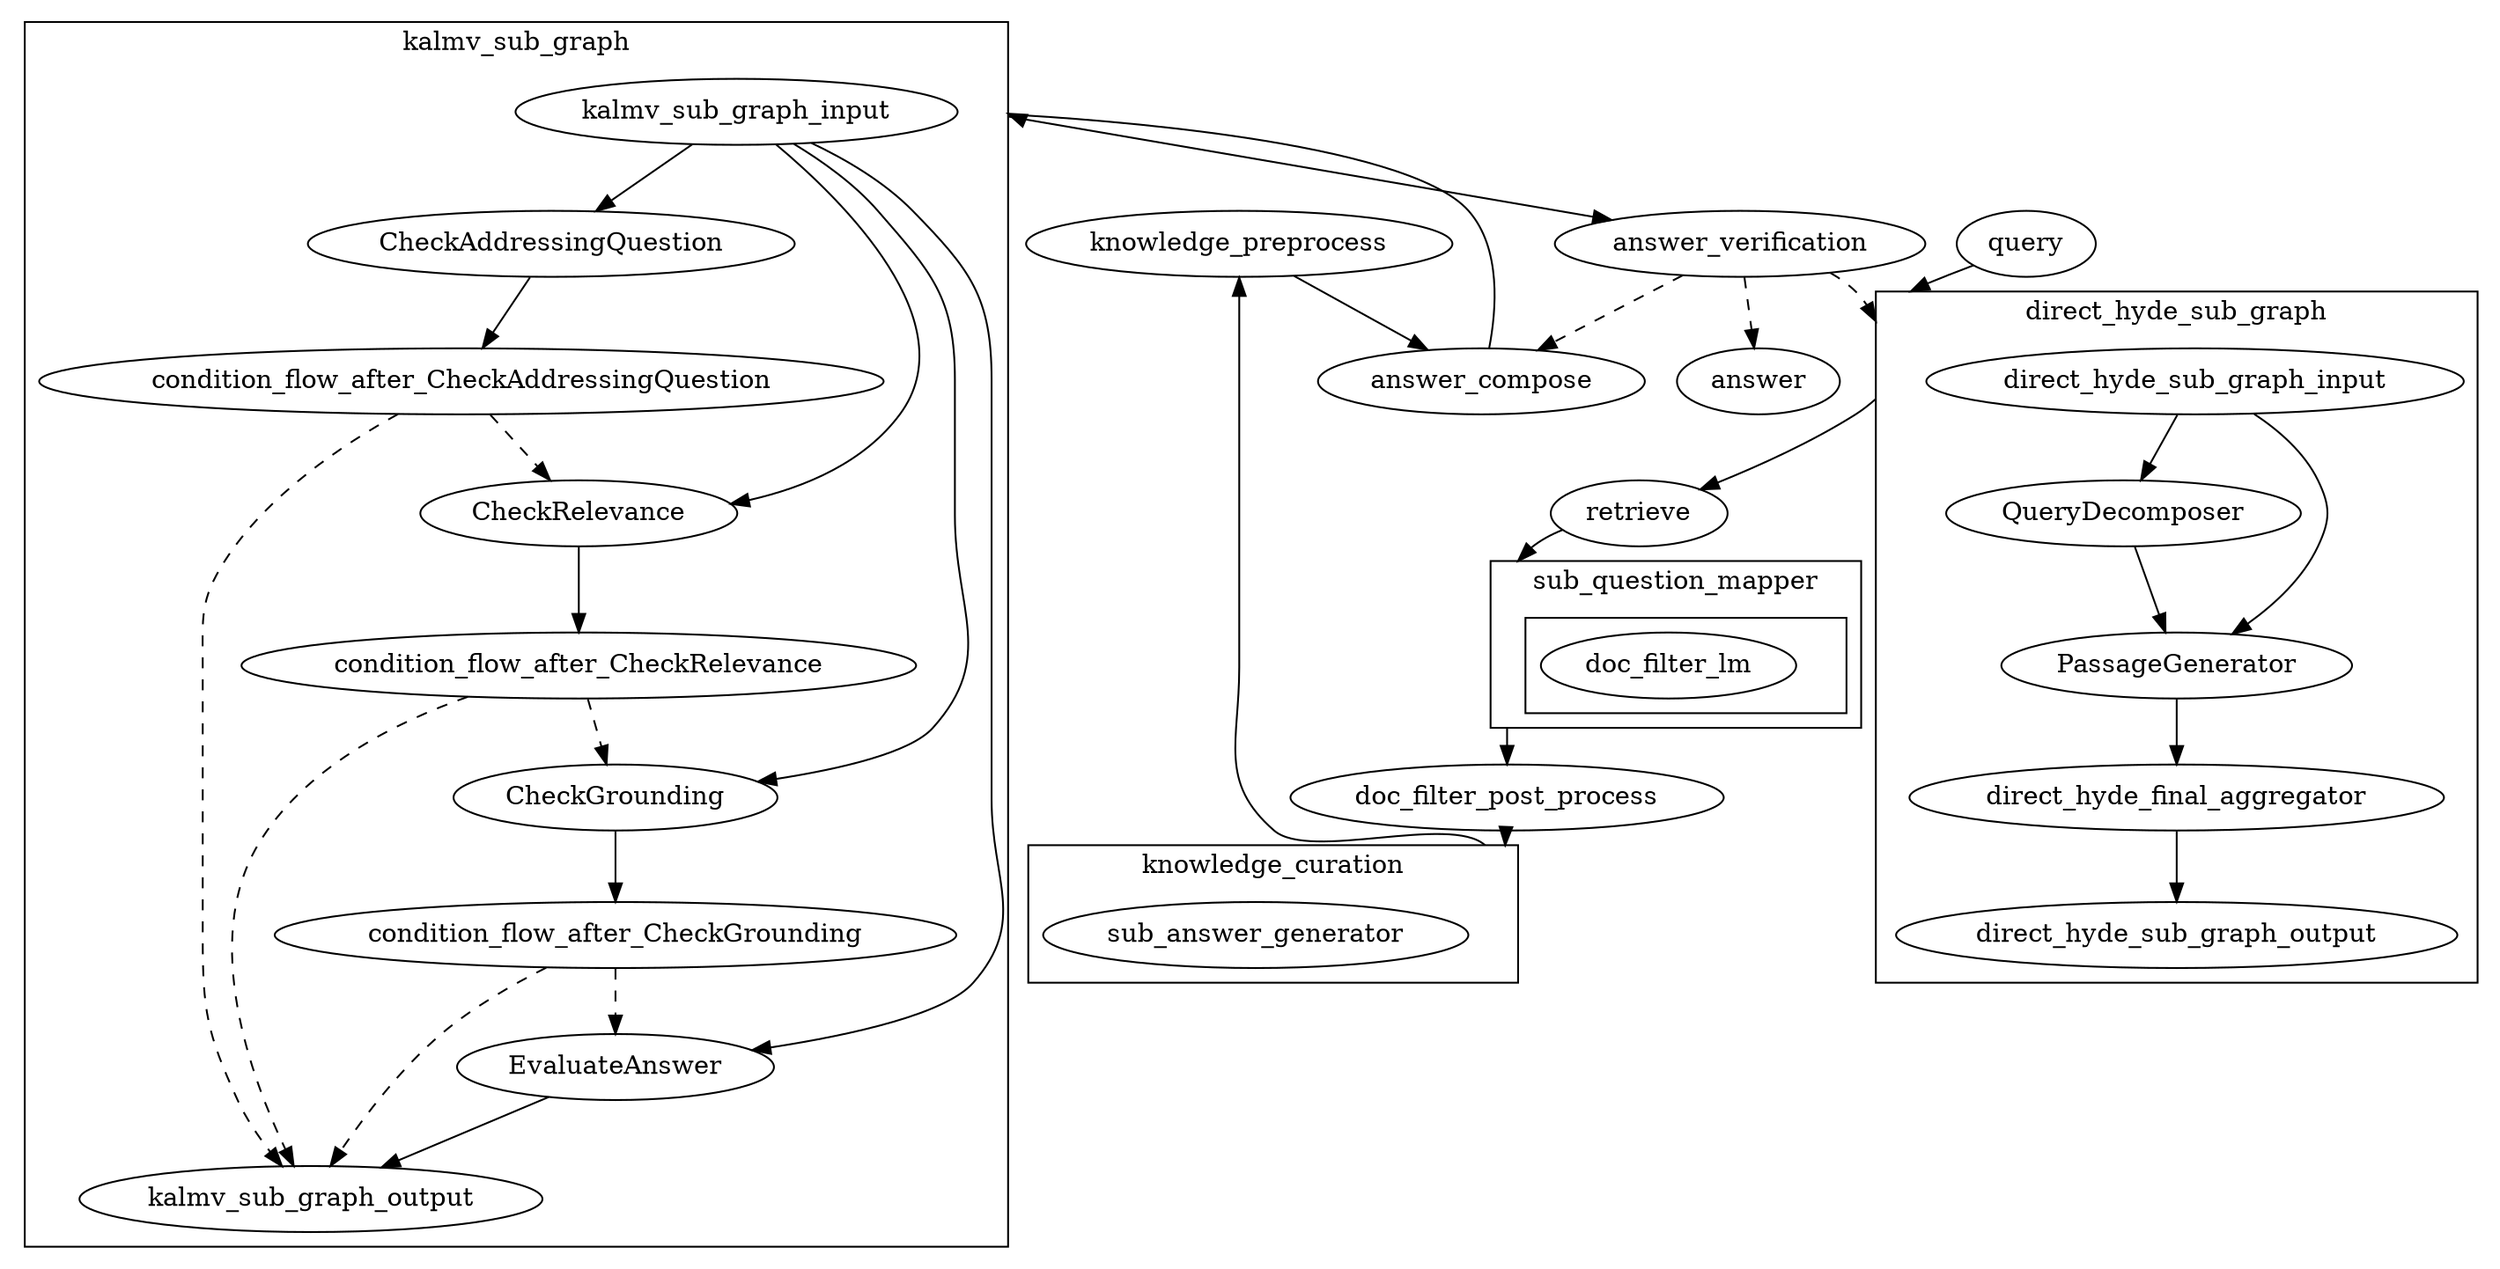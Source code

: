 digraph {
	compound=true
	_rag_cluster_ancor [fixedsize=true height=0 style=invis width=0]
	query -> _direct_hyde_sub_graph_cluster_ancor [lhead=cluster_direct_hyde_sub_graph]
	retrieve -> _sub_question_mapper_cluster_ancor [lhead=cluster_sub_question_mapper]
	_sub_question_mapper_cluster_ancor -> doc_filter_post_process [ltail=cluster_sub_question_mapper]
	doc_filter_post_process -> _knowledge_curation_cluster_ancor [lhead=cluster_knowledge_curation]
	_knowledge_curation_cluster_ancor -> knowledge_preprocess [ltail=cluster_knowledge_curation]
	knowledge_preprocess -> answer_compose
	answer_compose -> _kalmv_sub_graph_cluster_ancor [lhead=cluster_kalmv_sub_graph]
	_direct_hyde_sub_graph_cluster_ancor -> retrieve [ltail=cluster_direct_hyde_sub_graph]
	_kalmv_sub_graph_cluster_ancor -> answer_verification [ltail=cluster_kalmv_sub_graph]
	answer_verification -> _direct_hyde_sub_graph_cluster_ancor [lhead=cluster_direct_hyde_sub_graph style=dashed]
	answer_verification -> answer_compose [style=dashed]
	answer_verification -> answer [style=dashed]
	subgraph cluster_sub_question_mapper {
		_sub_question_mapper_cluster_ancor [fixedsize=true height=0 style=invis width=0]
		subgraph cluster_doc_mapper {
			_doc_mapper_cluster_ancor [fixedsize=true height=0 style=invis width=0]
			doc_filter_lm
		}
		label=sub_question_mapper
	}
	subgraph cluster_knowledge_curation {
		_knowledge_curation_cluster_ancor [fixedsize=true height=0 style=invis width=0]
		sub_answer_generator
		label=knowledge_curation
	}
	subgraph cluster_direct_hyde_sub_graph {
		_direct_hyde_sub_graph_cluster_ancor [fixedsize=true height=0 style=invis width=0]
		direct_hyde_final_aggregator -> direct_hyde_sub_graph_output
		direct_hyde_sub_graph_input -> QueryDecomposer
		direct_hyde_sub_graph_input -> PassageGenerator
		QueryDecomposer -> PassageGenerator
		PassageGenerator -> direct_hyde_final_aggregator
		label=direct_hyde_sub_graph
	}
	subgraph cluster_kalmv_sub_graph {
		_kalmv_sub_graph_cluster_ancor [fixedsize=true height=0 style=invis width=0]
		kalmv_sub_graph_input -> CheckAddressingQuestion
		kalmv_sub_graph_input -> CheckRelevance
		kalmv_sub_graph_input -> CheckGrounding
		kalmv_sub_graph_input -> EvaluateAnswer
		EvaluateAnswer -> kalmv_sub_graph_output
		CheckAddressingQuestion -> condition_flow_after_CheckAddressingQuestion
		CheckRelevance -> condition_flow_after_CheckRelevance
		CheckGrounding -> condition_flow_after_CheckGrounding
		condition_flow_after_CheckAddressingQuestion -> CheckRelevance [style=dashed]
		condition_flow_after_CheckAddressingQuestion -> kalmv_sub_graph_output [style=dashed]
		condition_flow_after_CheckRelevance -> CheckGrounding [style=dashed]
		condition_flow_after_CheckRelevance -> kalmv_sub_graph_output [style=dashed]
		condition_flow_after_CheckGrounding -> EvaluateAnswer [style=dashed]
		condition_flow_after_CheckGrounding -> kalmv_sub_graph_output [style=dashed]
		label=kalmv_sub_graph
	}
}
